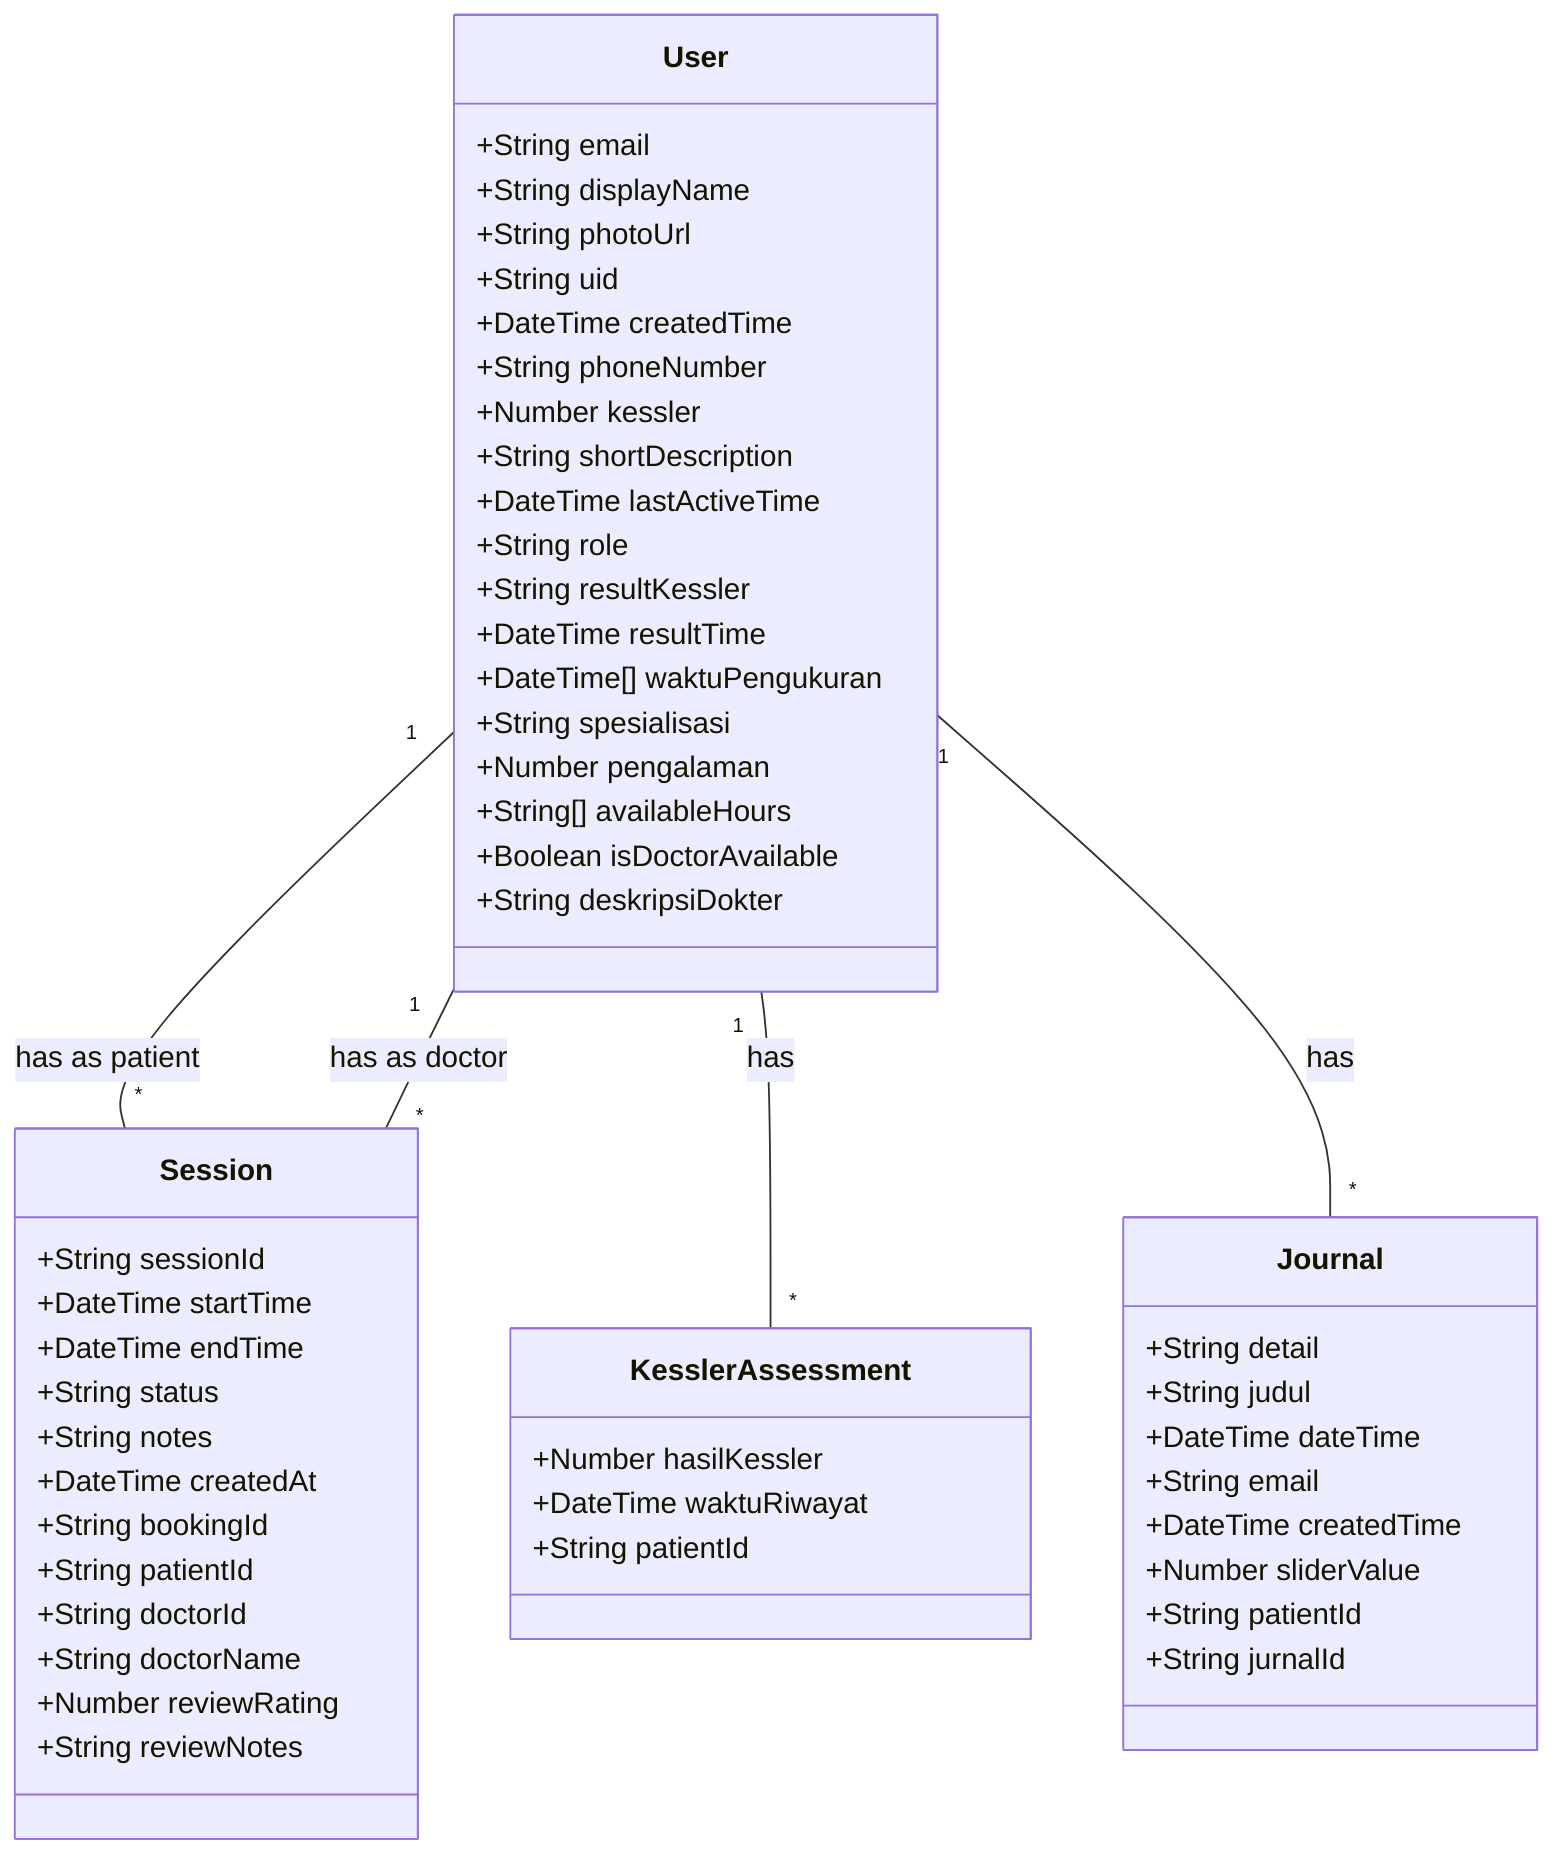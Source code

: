classDiagram
    class User {
        +String email
        +String displayName
        +String photoUrl
        +String uid
        +DateTime createdTime
        +String phoneNumber
        +Number kessler
        +String shortDescription
        +DateTime lastActiveTime
        +String role
        +String resultKessler
        +DateTime resultTime
        +DateTime[] waktuPengukuran
        +String spesialisasi
        +Number pengalaman
        +String[] availableHours
        +Boolean isDoctorAvailable
        +String deskripsiDokter
    }

    class Session {
        +String sessionId
        +DateTime startTime
        +DateTime endTime
        +String status
        +String notes
        +DateTime createdAt
        +String bookingId
        +String patientId
        +String doctorId
        +String doctorName
        +Number reviewRating
        +String reviewNotes
    }

    class KesslerAssessment {
        +Number hasilKessler
        +DateTime waktuRiwayat
        +String patientId
    }

    class Journal {
        +String detail
        +String judul
        +DateTime dateTime
        +String email
        +DateTime createdTime
        +Number sliderValue
        +String patientId
        +String jurnalId
    }

    User "1" -- "*" Session : has as patient
    User "1" -- "*" Session : has as doctor
    User "1" -- "*" KesslerAssessment : has
    User "1" -- "*" Journal : has